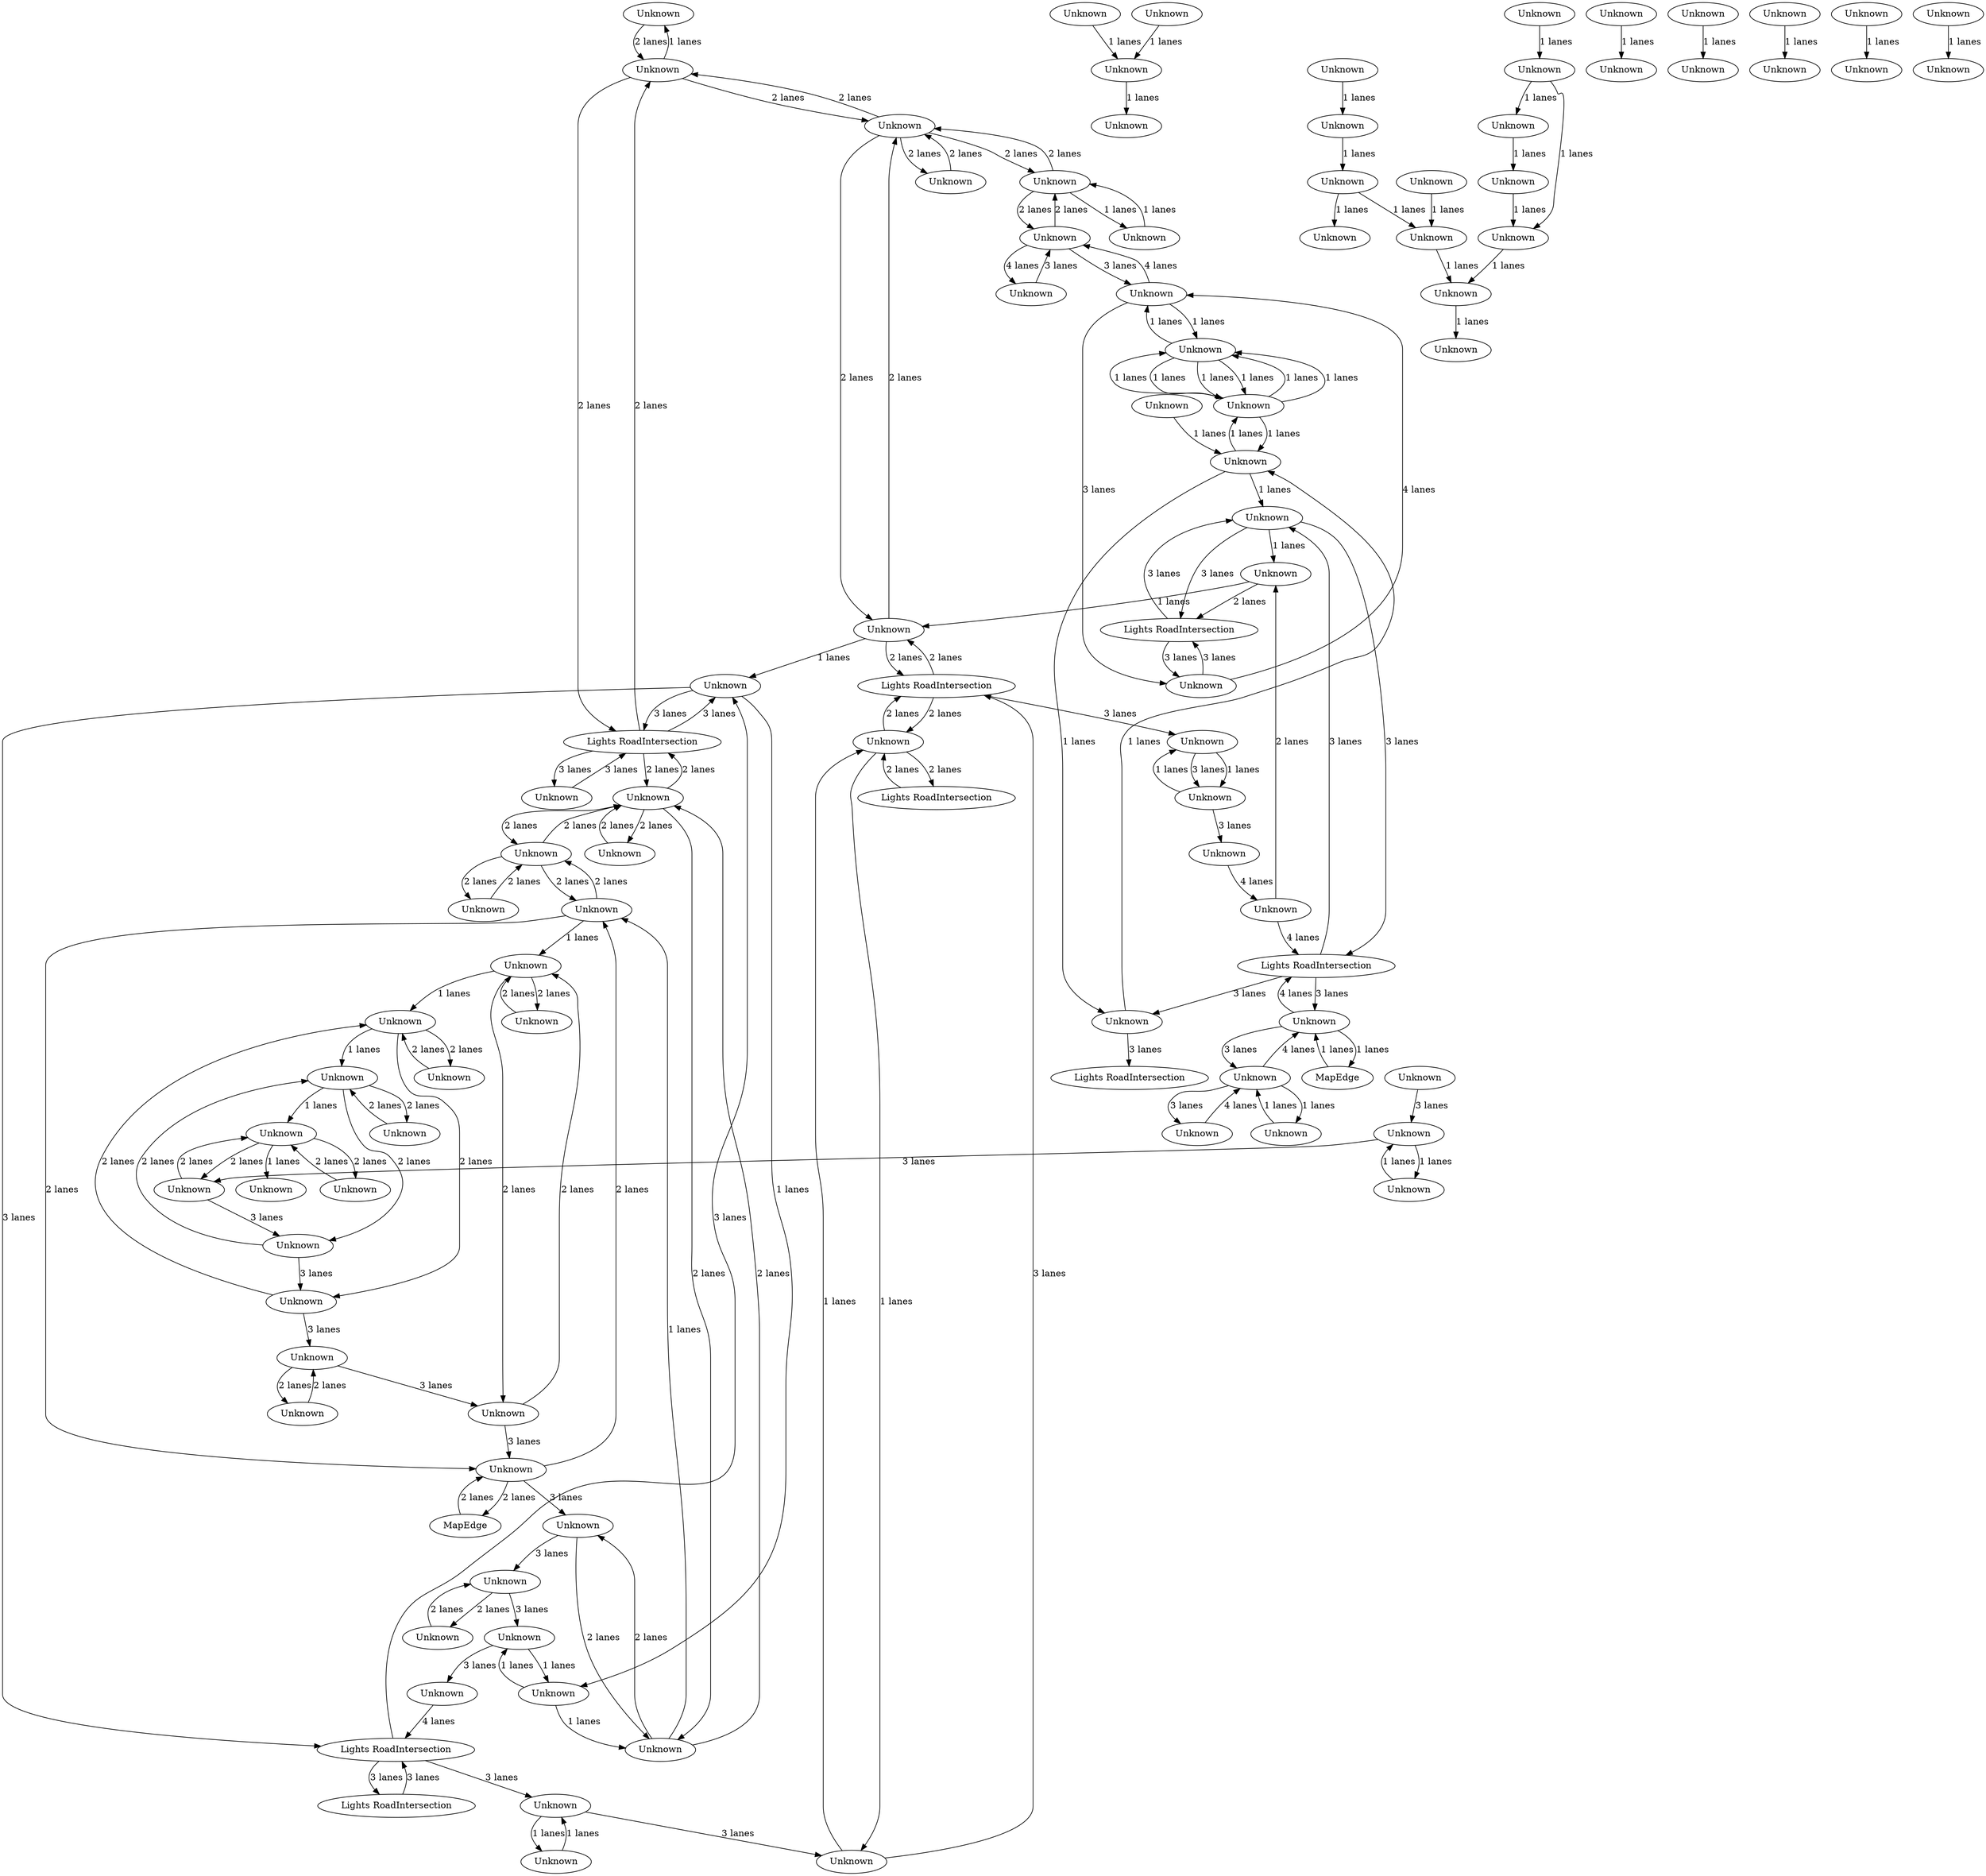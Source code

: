 digraph {
    0 [ label = "Unknown" ]
    1 [ label = "Unknown" ]
    2 [ label = "Unknown" ]
    3 [ label = "Lights RoadIntersection" ]
    4 [ label = "Unknown" ]
    5 [ label = "Unknown" ]
    6 [ label = "Unknown" ]
    7 [ label = "Unknown" ]
    8 [ label = "Unknown" ]
    9 [ label = "Lights RoadIntersection" ]
    10 [ label = "Lights RoadIntersection" ]
    11 [ label = "Lights RoadIntersection" ]
    12 [ label = "Lights RoadIntersection" ]
    13 [ label = "Unknown" ]
    14 [ label = "Unknown" ]
    15 [ label = "Lights RoadIntersection" ]
    16 [ label = "Lights RoadIntersection" ]
    17 [ label = "Unknown" ]
    18 [ label = "Unknown" ]
    19 [ label = "Unknown" ]
    20 [ label = "Unknown" ]
    21 [ label = "Unknown" ]
    22 [ label = "Unknown" ]
    23 [ label = "Unknown" ]
    24 [ label = "Unknown" ]
    25 [ label = "Unknown" ]
    26 [ label = "Unknown" ]
    27 [ label = "Unknown" ]
    28 [ label = "MapEdge" ]
    29 [ label = "Unknown" ]
    30 [ label = "Unknown" ]
    31 [ label = "Unknown" ]
    32 [ label = "Unknown" ]
    33 [ label = "Unknown" ]
    34 [ label = "Unknown" ]
    35 [ label = "Unknown" ]
    36 [ label = "Unknown" ]
    37 [ label = "Unknown" ]
    38 [ label = "Unknown" ]
    39 [ label = "Unknown" ]
    40 [ label = "Unknown" ]
    41 [ label = "Unknown" ]
    42 [ label = "Unknown" ]
    43 [ label = "Unknown" ]
    44 [ label = "Unknown" ]
    45 [ label = "Unknown" ]
    46 [ label = "Unknown" ]
    47 [ label = "Unknown" ]
    48 [ label = "Unknown" ]
    49 [ label = "Unknown" ]
    50 [ label = "Lights RoadIntersection" ]
    51 [ label = "Unknown" ]
    52 [ label = "Unknown" ]
    53 [ label = "Unknown" ]
    54 [ label = "Unknown" ]
    55 [ label = "Unknown" ]
    56 [ label = "Unknown" ]
    57 [ label = "Unknown" ]
    58 [ label = "Unknown" ]
    59 [ label = "Unknown" ]
    60 [ label = "Unknown" ]
    61 [ label = "Unknown" ]
    62 [ label = "Unknown" ]
    63 [ label = "Unknown" ]
    64 [ label = "Unknown" ]
    65 [ label = "Unknown" ]
    66 [ label = "Unknown" ]
    67 [ label = "Unknown" ]
    68 [ label = "Unknown" ]
    69 [ label = "Unknown" ]
    70 [ label = "Unknown" ]
    71 [ label = "Unknown" ]
    72 [ label = "Unknown" ]
    73 [ label = "Unknown" ]
    74 [ label = "Unknown" ]
    75 [ label = "Unknown" ]
    76 [ label = "Unknown" ]
    77 [ label = "Unknown" ]
    78 [ label = "Unknown" ]
    79 [ label = "Unknown" ]
    80 [ label = "Unknown" ]
    81 [ label = "Unknown" ]
    82 [ label = "Unknown" ]
    83 [ label = "Unknown" ]
    84 [ label = "Unknown" ]
    85 [ label = "Unknown" ]
    86 [ label = "Unknown" ]
    87 [ label = "Unknown" ]
    88 [ label = "Unknown" ]
    89 [ label = "Unknown" ]
    90 [ label = "Unknown" ]
    91 [ label = "MapEdge" ]
    92 [ label = "Unknown" ]
    93 [ label = "Unknown" ]
    94 [ label = "Unknown" ]
    95 [ label = "Unknown" ]
    96 [ label = "Unknown" ]
    97 [ label = "Unknown" ]
    98 [ label = "Unknown" ]
    99 [ label = "Unknown" ]
    0 -> 94 [ label = "2 lanes" ]
    94 -> 0 [ label = "1 lanes" ]
    5 -> 43 [ label = "2 lanes" ]
    43 -> 5 [ label = "2 lanes" ]
    43 -> 6 [ label = "2 lanes" ]
    6 -> 43 [ label = "2 lanes" ]
    13 -> 42 [ label = "2 lanes" ]
    42 -> 13 [ label = "2 lanes" ]
    42 -> 14 [ label = "2 lanes" ]
    14 -> 42 [ label = "2 lanes" ]
    41 -> 19 [ label = "2 lanes" ]
    19 -> 41 [ label = "2 lanes" ]
    88 -> 41 [ label = "2 lanes" ]
    41 -> 88 [ label = "2 lanes" ]
    18 -> 92 [ label = "2 lanes" ]
    92 -> 18 [ label = "2 lanes" ]
    2 -> 31 [ label = "2 lanes" ]
    31 -> 2 [ label = "2 lanes" ]
    31 -> 95 [ label = "2 lanes" ]
    95 -> 31 [ label = "2 lanes" ]
    17 -> 91 [ label = "2 lanes" ]
    91 -> 17 [ label = "2 lanes" ]
    20 -> 45 [ label = "2 lanes" ]
    45 -> 20 [ label = "2 lanes" ]
    21 -> 20 [ label = "2 lanes" ]
    20 -> 21 [ label = "2 lanes" ]
    45 -> 17 [ label = "2 lanes" ]
    17 -> 45 [ label = "2 lanes" ]
    25 -> 22 [ label = "1 lanes" ]
    22 -> 25 [ label = "1 lanes" ]
    28 -> 27 [ label = "1 lanes" ]
    27 -> 28 [ label = "1 lanes" ]
    31 -> 35 [ label = "1 lanes" ]
    35 -> 31 [ label = "1 lanes" ]
    7 -> 20 [ label = "2 lanes" ]
    20 -> 7 [ label = "2 lanes" ]
    10 -> 7 [ label = "2 lanes" ]
    7 -> 10 [ label = "2 lanes" ]
    94 -> 10 [ label = "2 lanes" ]
    10 -> 94 [ label = "2 lanes" ]
    7 -> 46 [ label = "2 lanes" ]
    46 -> 7 [ label = "2 lanes" ]
    46 -> 8 [ label = "2 lanes" ]
    8 -> 46 [ label = "2 lanes" ]
    90 -> 7 [ label = "2 lanes" ]
    7 -> 90 [ label = "2 lanes" ]
    44 -> 24 [ label = "2 lanes" ]
    24 -> 44 [ label = "2 lanes" ]
    89 -> 44 [ label = "2 lanes" ]
    44 -> 89 [ label = "2 lanes" ]
    76 -> 60 [ label = "1 lanes" ]
    70 -> 76 [ label = "1 lanes" ]
    27 -> 98 [ label = "3 lanes" ]
    98 -> 27 [ label = "4 lanes" ]
    98 -> 26 [ label = "3 lanes" ]
    26 -> 98 [ label = "4 lanes" ]
    10 -> 47 [ label = "3 lanes" ]
    47 -> 10 [ label = "3 lanes" ]
    34 -> 10 [ label = "3 lanes" ]
    10 -> 34 [ label = "3 lanes" ]
    47 -> 11 [ label = "3 lanes" ]
    11 -> 47 [ label = "3 lanes" ]
    49 -> 9 [ label = "3 lanes" ]
    73 -> 36 [ label = "1 lanes" ]
    37 -> 72 [ label = "1 lanes" ]
    72 -> 73 [ label = "1 lanes" ]
    69 -> 37 [ label = "1 lanes" ]
    6 -> 18 [ label = "3 lanes" ]
    14 -> 6 [ label = "3 lanes" ]
    17 -> 8 [ label = "3 lanes" ]
    18 -> 24 [ label = "3 lanes" ]
    19 -> 14 [ label = "3 lanes" ]
    24 -> 17 [ label = "3 lanes" ]
    25 -> 19 [ label = "3 lanes" ]
    39 -> 25 [ label = "3 lanes" ]
    4 -> 77 [ label = "3 lanes" ]
    8 -> 4 [ label = "3 lanes" ]
    77 -> 32 [ label = "3 lanes" ]
    40 -> 23 [ label = "4 lanes" ]
    23 -> 3 [ label = "4 lanes" ]
    32 -> 11 [ label = "4 lanes" ]
    11 -> 81 [ label = "3 lanes" ]
    15 -> 64 [ label = "3 lanes" ]
    62 -> 15 [ label = "3 lanes" ]
    64 -> 65 [ label = "3 lanes" ]
    65 -> 40 [ label = "3 lanes" ]
    81 -> 62 [ label = "3 lanes" ]
    83 -> 30 [ label = "1 lanes" ]
    52 -> 83 [ label = "1 lanes" ]
    23 -> 67 [ label = "2 lanes" ]
    67 -> 50 [ label = "2 lanes" ]
    56 -> 53 [ label = "1 lanes" ]
    54 -> 55 [ label = "1 lanes" ]
    58 -> 57 [ label = "1 lanes" ]
    59 -> 51 [ label = "1 lanes" ]
    77 -> 61 [ label = "1 lanes" ]
    61 -> 77 [ label = "1 lanes" ]
    63 -> 62 [ label = "1 lanes" ]
    62 -> 63 [ label = "1 lanes" ]
    65 -> 64 [ label = "1 lanes" ]
    64 -> 65 [ label = "1 lanes" ]
    15 -> 63 [ label = "2 lanes" ]
    63 -> 15 [ label = "2 lanes" ]
    63 -> 16 [ label = "2 lanes" ]
    16 -> 63 [ label = "2 lanes" ]
    4 -> 93 [ label = "2 lanes" ]
    93 -> 4 [ label = "2 lanes" ]
    12 -> 11 [ label = "3 lanes" ]
    11 -> 12 [ label = "3 lanes" ]
    3 -> 27 [ label = "3 lanes" ]
    27 -> 3 [ label = "4 lanes" ]
    71 -> 69 [ label = "1 lanes" ]
    38 -> 71 [ label = "1 lanes" ]
    33 -> 70 [ label = "1 lanes" ]
    71 -> 72 [ label = "1 lanes" ]
    74 -> 75 [ label = "1 lanes" ]
    75 -> 73 [ label = "1 lanes" ]
    76 -> 75 [ label = "1 lanes" ]
    48 -> 50 [ label = "3 lanes" ]
    50 -> 48 [ label = "3 lanes" ]
    79 -> 78 [ label = "1 lanes" ]
    1 -> 2 [ label = "3 lanes" ]
    2 -> 1 [ label = "4 lanes" ]
    2 -> 84 [ label = "3 lanes" ]
    84 -> 2 [ label = "4 lanes" ]
    84 -> 48 [ label = "3 lanes" ]
    48 -> 84 [ label = "4 lanes" ]
    42 -> 41 [ label = "1 lanes" ]
    43 -> 42 [ label = "1 lanes" ]
    44 -> 43 [ label = "1 lanes" ]
    45 -> 44 [ label = "1 lanes" ]
    46 -> 45 [ label = "1 lanes" ]
    61 -> 46 [ label = "1 lanes" ]
    66 -> 47 [ label = "1 lanes" ]
    47 -> 61 [ label = "1 lanes" ]
    67 -> 66 [ label = "1 lanes" ]
    68 -> 67 [ label = "1 lanes" ]
    87 -> 68 [ label = "1 lanes" ]
    41 -> 80 [ label = "1 lanes" ]
    97 -> 87 [ label = "1 lanes" ]
    50 -> 68 [ label = "3 lanes" ]
    68 -> 50 [ label = "3 lanes" ]
    68 -> 3 [ label = "3 lanes" ]
    3 -> 68 [ label = "3 lanes" ]
    3 -> 49 [ label = "3 lanes" ]
    81 -> 82 [ label = "1 lanes" ]
    82 -> 81 [ label = "1 lanes" ]
    29 -> 83 [ label = "1 lanes" ]
    84 -> 85 [ label = "1 lanes" ]
    85 -> 84 [ label = "1 lanes" ]
    85 -> 86 [ label = "1 lanes" ]
    86 -> 85 [ label = "1 lanes" ]
    86 -> 87 [ label = "1 lanes" ]
    87 -> 86 [ label = "1 lanes" ]
    87 -> 49 [ label = "1 lanes" ]
    49 -> 87 [ label = "1 lanes" ]
    85 -> 86 [ label = "1 lanes" ]
    86 -> 85 [ label = "1 lanes" ]
    85 -> 86 [ label = "1 lanes" ]
    86 -> 85 [ label = "1 lanes" ]
    66 -> 15 [ label = "2 lanes" ]
    15 -> 66 [ label = "2 lanes" ]
    95 -> 66 [ label = "2 lanes" ]
    66 -> 95 [ label = "2 lanes" ]
    95 -> 94 [ label = "2 lanes" ]
    94 -> 95 [ label = "2 lanes" ]
    96 -> 95 [ label = "2 lanes" ]
    95 -> 96 [ label = "2 lanes" ]
    98 -> 99 [ label = "1 lanes" ]
    99 -> 98 [ label = "1 lanes" ]
}
